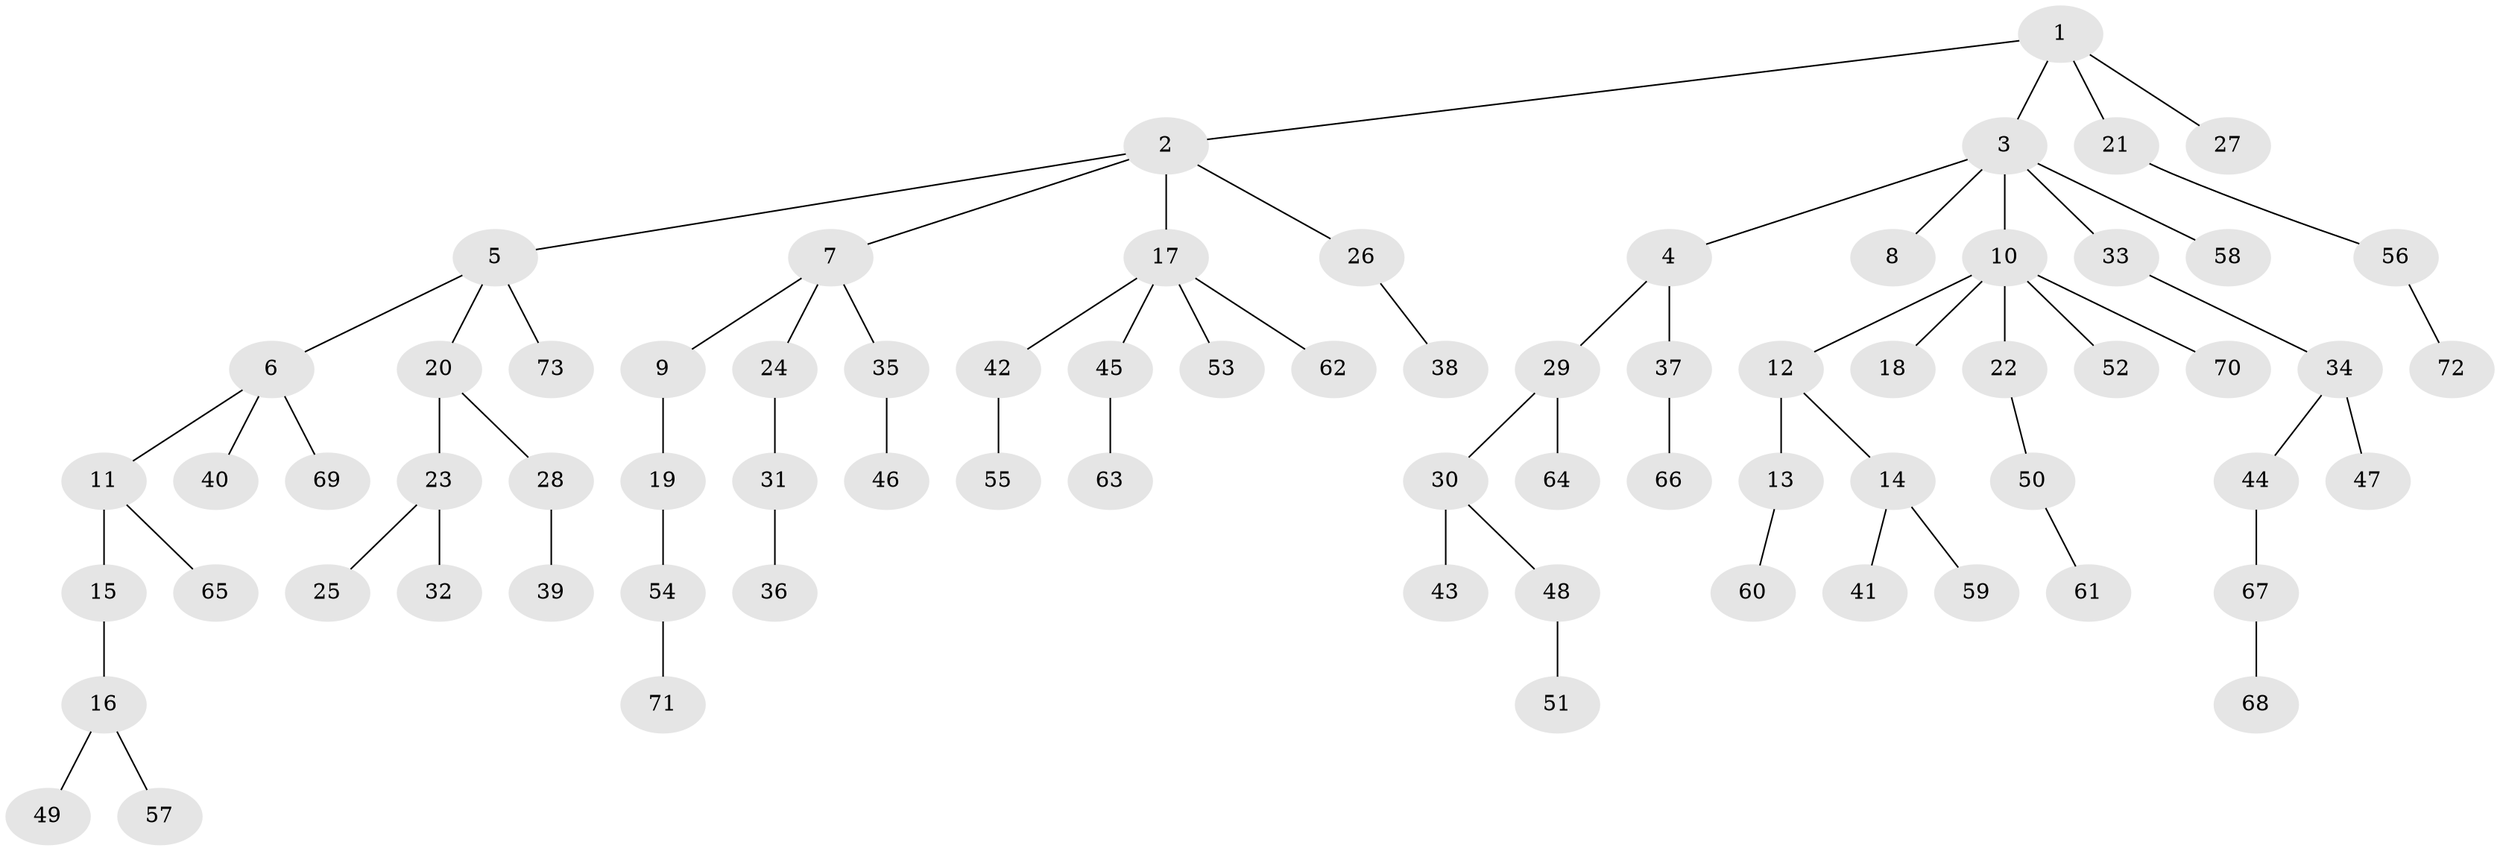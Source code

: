 // original degree distribution, {5: 0.024793388429752067, 6: 0.024793388429752067, 7: 0.01652892561983471, 4: 0.049586776859504134, 2: 0.21487603305785125, 3: 0.1487603305785124, 1: 0.5206611570247934}
// Generated by graph-tools (version 1.1) at 2025/51/03/04/25 22:51:35]
// undirected, 73 vertices, 72 edges
graph export_dot {
  node [color=gray90,style=filled];
  1;
  2;
  3;
  4;
  5;
  6;
  7;
  8;
  9;
  10;
  11;
  12;
  13;
  14;
  15;
  16;
  17;
  18;
  19;
  20;
  21;
  22;
  23;
  24;
  25;
  26;
  27;
  28;
  29;
  30;
  31;
  32;
  33;
  34;
  35;
  36;
  37;
  38;
  39;
  40;
  41;
  42;
  43;
  44;
  45;
  46;
  47;
  48;
  49;
  50;
  51;
  52;
  53;
  54;
  55;
  56;
  57;
  58;
  59;
  60;
  61;
  62;
  63;
  64;
  65;
  66;
  67;
  68;
  69;
  70;
  71;
  72;
  73;
  1 -- 2 [weight=1.0];
  1 -- 3 [weight=1.0];
  1 -- 21 [weight=1.0];
  1 -- 27 [weight=1.0];
  2 -- 5 [weight=1.0];
  2 -- 7 [weight=1.0];
  2 -- 17 [weight=1.0];
  2 -- 26 [weight=1.0];
  3 -- 4 [weight=1.0];
  3 -- 8 [weight=1.0];
  3 -- 10 [weight=1.0];
  3 -- 33 [weight=1.0];
  3 -- 58 [weight=1.0];
  4 -- 29 [weight=1.0];
  4 -- 37 [weight=1.0];
  5 -- 6 [weight=1.0];
  5 -- 20 [weight=1.0];
  5 -- 73 [weight=1.0];
  6 -- 11 [weight=1.0];
  6 -- 40 [weight=1.0];
  6 -- 69 [weight=1.0];
  7 -- 9 [weight=1.0];
  7 -- 24 [weight=1.0];
  7 -- 35 [weight=1.0];
  9 -- 19 [weight=1.0];
  10 -- 12 [weight=1.0];
  10 -- 18 [weight=1.0];
  10 -- 22 [weight=1.0];
  10 -- 52 [weight=1.0];
  10 -- 70 [weight=1.0];
  11 -- 15 [weight=1.0];
  11 -- 65 [weight=1.0];
  12 -- 13 [weight=1.0];
  12 -- 14 [weight=1.0];
  13 -- 60 [weight=1.0];
  14 -- 41 [weight=1.0];
  14 -- 59 [weight=1.0];
  15 -- 16 [weight=1.0];
  16 -- 49 [weight=1.0];
  16 -- 57 [weight=1.0];
  17 -- 42 [weight=1.0];
  17 -- 45 [weight=1.0];
  17 -- 53 [weight=1.0];
  17 -- 62 [weight=1.0];
  19 -- 54 [weight=1.0];
  20 -- 23 [weight=1.0];
  20 -- 28 [weight=1.0];
  21 -- 56 [weight=1.0];
  22 -- 50 [weight=1.0];
  23 -- 25 [weight=1.0];
  23 -- 32 [weight=1.0];
  24 -- 31 [weight=1.0];
  26 -- 38 [weight=1.0];
  28 -- 39 [weight=1.0];
  29 -- 30 [weight=1.0];
  29 -- 64 [weight=1.0];
  30 -- 43 [weight=2.0];
  30 -- 48 [weight=1.0];
  31 -- 36 [weight=1.0];
  33 -- 34 [weight=1.0];
  34 -- 44 [weight=1.0];
  34 -- 47 [weight=1.0];
  35 -- 46 [weight=1.0];
  37 -- 66 [weight=1.0];
  42 -- 55 [weight=2.0];
  44 -- 67 [weight=1.0];
  45 -- 63 [weight=1.0];
  48 -- 51 [weight=4.0];
  50 -- 61 [weight=1.0];
  54 -- 71 [weight=1.0];
  56 -- 72 [weight=1.0];
  67 -- 68 [weight=1.0];
}
